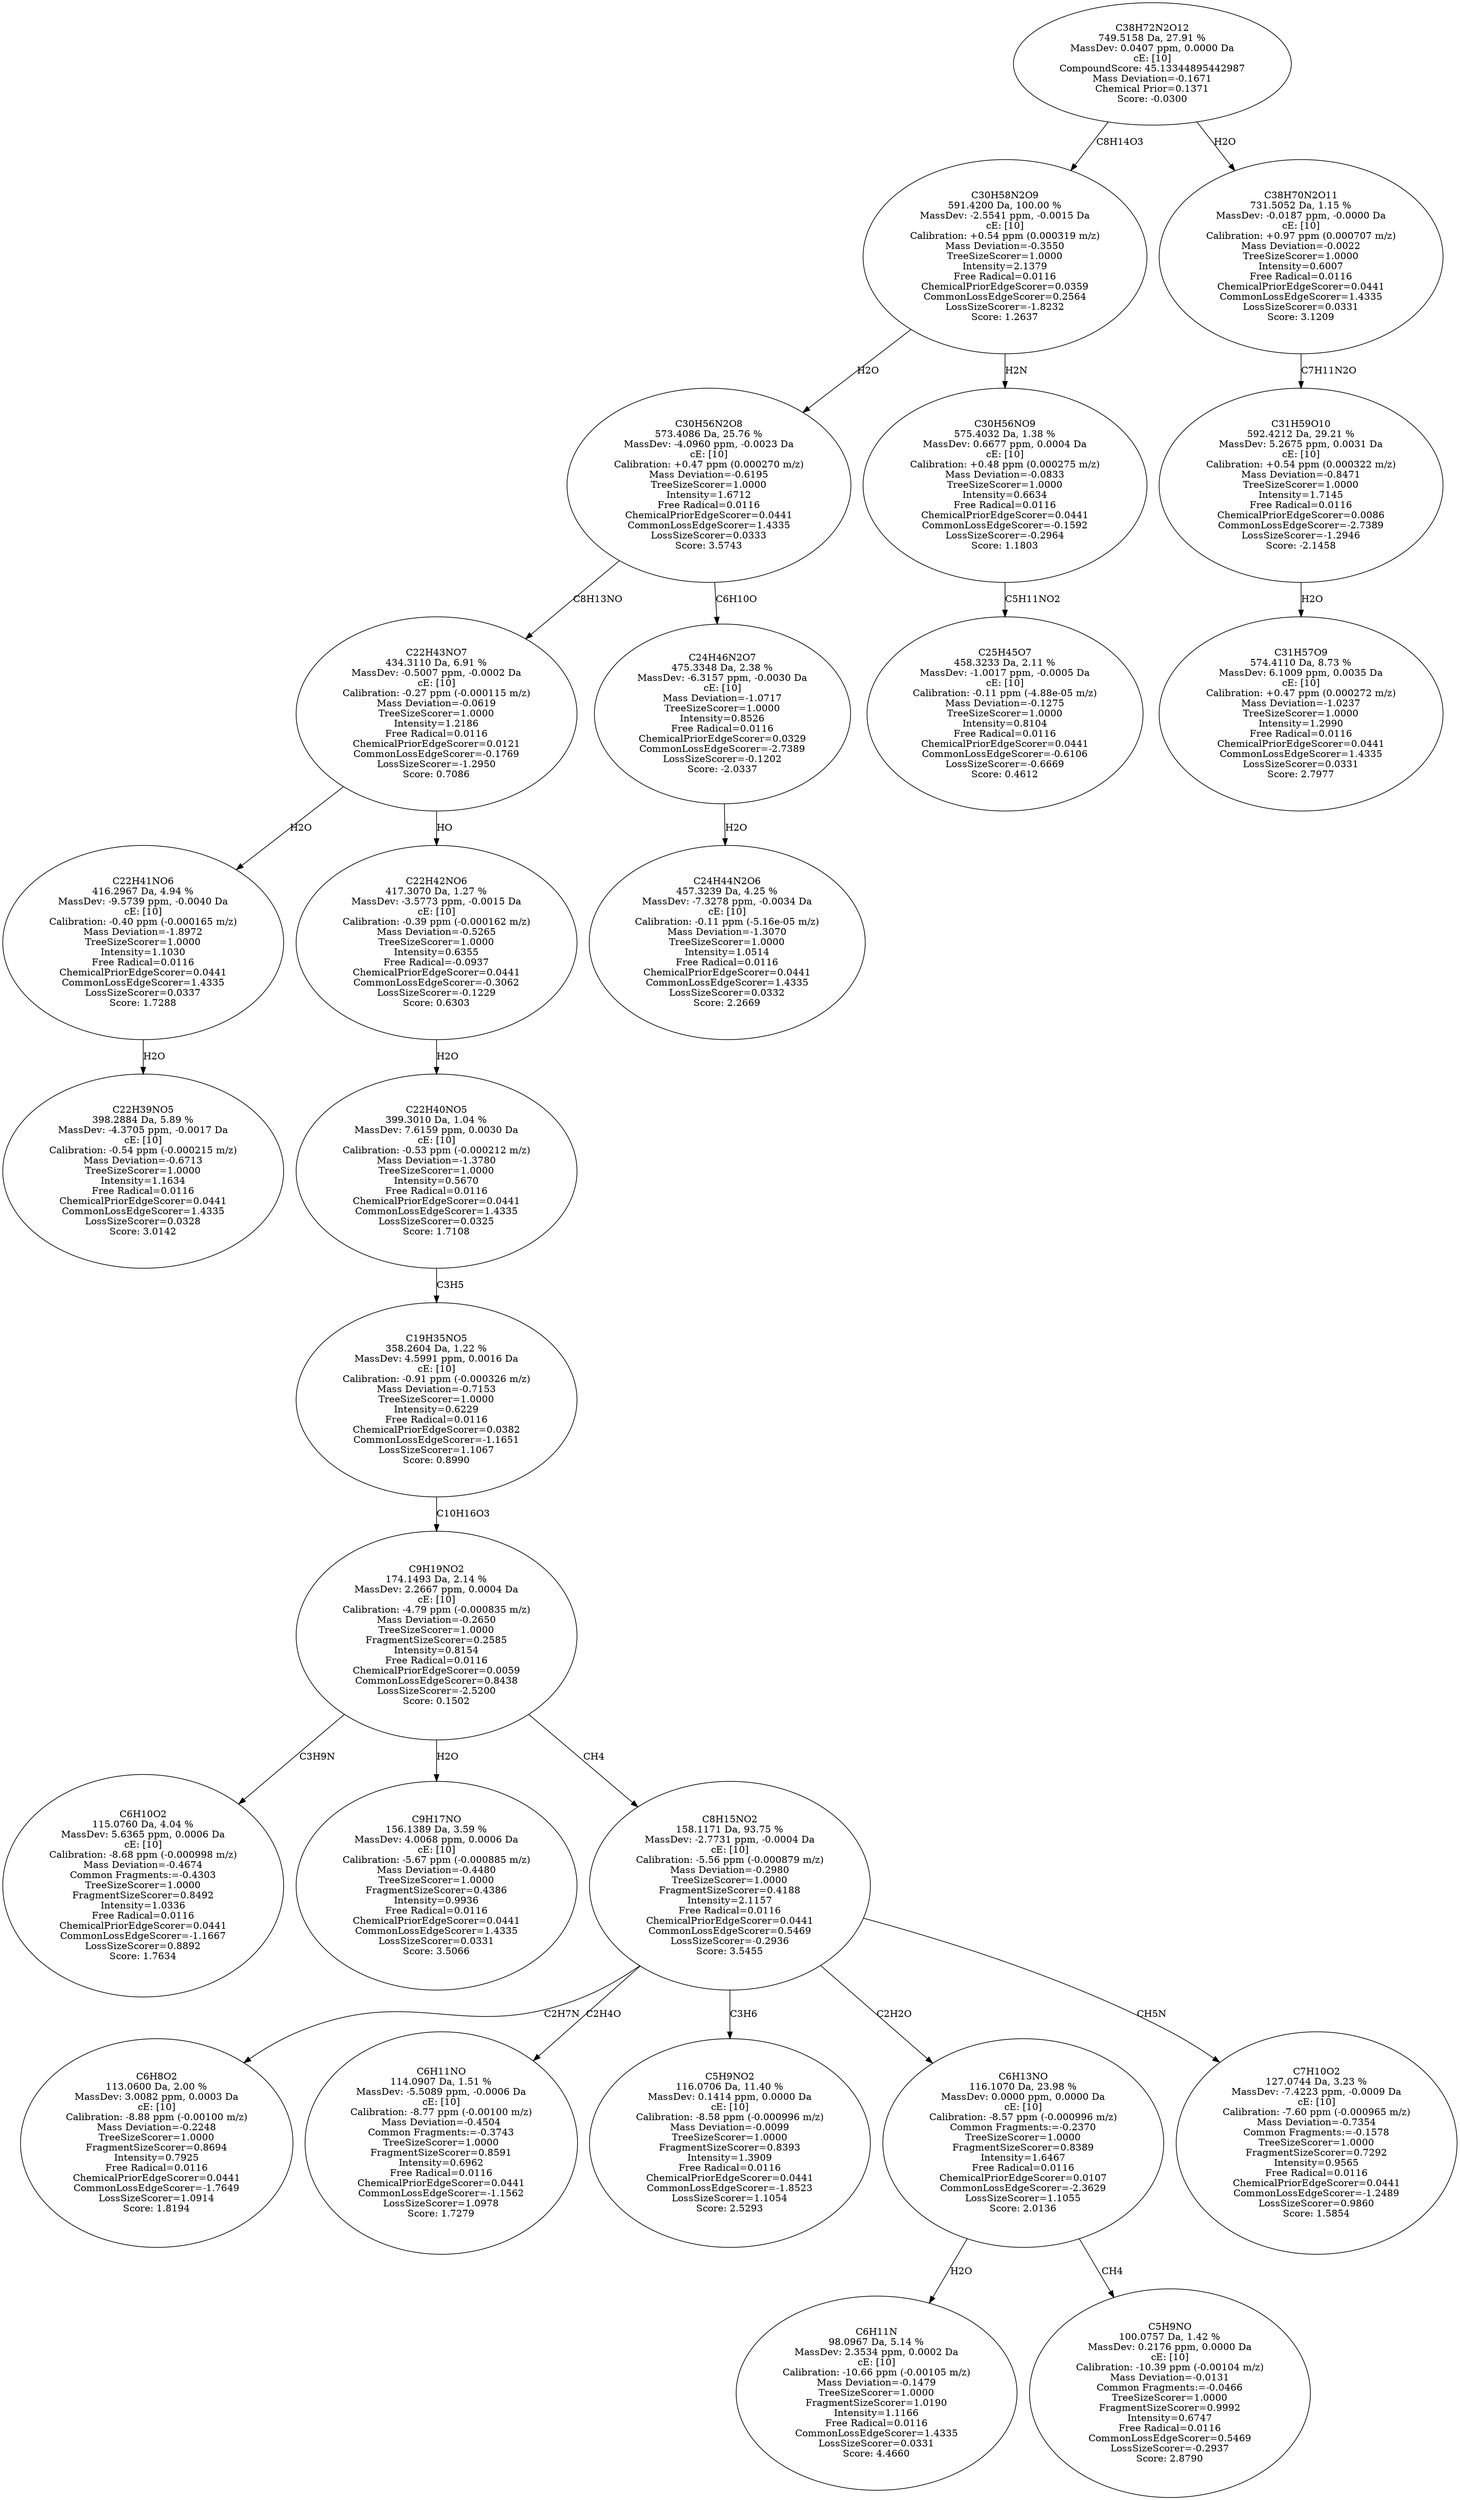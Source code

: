 strict digraph {
v1 [label="C22H39NO5\n398.2884 Da, 5.89 %\nMassDev: -4.3705 ppm, -0.0017 Da\ncE: [10]\nCalibration: -0.54 ppm (-0.000215 m/z)\nMass Deviation=-0.6713\nTreeSizeScorer=1.0000\nIntensity=1.1634\nFree Radical=0.0116\nChemicalPriorEdgeScorer=0.0441\nCommonLossEdgeScorer=1.4335\nLossSizeScorer=0.0328\nScore: 3.0142"];
v2 [label="C22H41NO6\n416.2967 Da, 4.94 %\nMassDev: -9.5739 ppm, -0.0040 Da\ncE: [10]\nCalibration: -0.40 ppm (-0.000165 m/z)\nMass Deviation=-1.8972\nTreeSizeScorer=1.0000\nIntensity=1.1030\nFree Radical=0.0116\nChemicalPriorEdgeScorer=0.0441\nCommonLossEdgeScorer=1.4335\nLossSizeScorer=0.0337\nScore: 1.7288"];
v3 [label="C6H10O2\n115.0760 Da, 4.04 %\nMassDev: 5.6365 ppm, 0.0006 Da\ncE: [10]\nCalibration: -8.68 ppm (-0.000998 m/z)\nMass Deviation=-0.4674\nCommon Fragments:=-0.4303\nTreeSizeScorer=1.0000\nFragmentSizeScorer=0.8492\nIntensity=1.0336\nFree Radical=0.0116\nChemicalPriorEdgeScorer=0.0441\nCommonLossEdgeScorer=-1.1667\nLossSizeScorer=0.8892\nScore: 1.7634"];
v4 [label="C9H17NO\n156.1389 Da, 3.59 %\nMassDev: 4.0068 ppm, 0.0006 Da\ncE: [10]\nCalibration: -5.67 ppm (-0.000885 m/z)\nMass Deviation=-0.4480\nTreeSizeScorer=1.0000\nFragmentSizeScorer=0.4386\nIntensity=0.9936\nFree Radical=0.0116\nChemicalPriorEdgeScorer=0.0441\nCommonLossEdgeScorer=1.4335\nLossSizeScorer=0.0331\nScore: 3.5066"];
v5 [label="C6H8O2\n113.0600 Da, 2.00 %\nMassDev: 3.0082 ppm, 0.0003 Da\ncE: [10]\nCalibration: -8.88 ppm (-0.00100 m/z)\nMass Deviation=-0.2248\nTreeSizeScorer=1.0000\nFragmentSizeScorer=0.8694\nIntensity=0.7925\nFree Radical=0.0116\nChemicalPriorEdgeScorer=0.0441\nCommonLossEdgeScorer=-1.7649\nLossSizeScorer=1.0914\nScore: 1.8194"];
v6 [label="C6H11NO\n114.0907 Da, 1.51 %\nMassDev: -5.5089 ppm, -0.0006 Da\ncE: [10]\nCalibration: -8.77 ppm (-0.00100 m/z)\nMass Deviation=-0.4504\nCommon Fragments:=-0.3743\nTreeSizeScorer=1.0000\nFragmentSizeScorer=0.8591\nIntensity=0.6962\nFree Radical=0.0116\nChemicalPriorEdgeScorer=0.0441\nCommonLossEdgeScorer=-1.1562\nLossSizeScorer=1.0978\nScore: 1.7279"];
v7 [label="C5H9NO2\n116.0706 Da, 11.40 %\nMassDev: 0.1414 ppm, 0.0000 Da\ncE: [10]\nCalibration: -8.58 ppm (-0.000996 m/z)\nMass Deviation=-0.0099\nTreeSizeScorer=1.0000\nFragmentSizeScorer=0.8393\nIntensity=1.3909\nFree Radical=0.0116\nChemicalPriorEdgeScorer=0.0441\nCommonLossEdgeScorer=-1.8523\nLossSizeScorer=1.1054\nScore: 2.5293"];
v8 [label="C6H11N\n98.0967 Da, 5.14 %\nMassDev: 2.3534 ppm, 0.0002 Da\ncE: [10]\nCalibration: -10.66 ppm (-0.00105 m/z)\nMass Deviation=-0.1479\nTreeSizeScorer=1.0000\nFragmentSizeScorer=1.0190\nIntensity=1.1166\nFree Radical=0.0116\nCommonLossEdgeScorer=1.4335\nLossSizeScorer=0.0331\nScore: 4.4660"];
v9 [label="C5H9NO\n100.0757 Da, 1.42 %\nMassDev: 0.2176 ppm, 0.0000 Da\ncE: [10]\nCalibration: -10.39 ppm (-0.00104 m/z)\nMass Deviation=-0.0131\nCommon Fragments:=-0.0466\nTreeSizeScorer=1.0000\nFragmentSizeScorer=0.9992\nIntensity=0.6747\nFree Radical=0.0116\nCommonLossEdgeScorer=0.5469\nLossSizeScorer=-0.2937\nScore: 2.8790"];
v10 [label="C6H13NO\n116.1070 Da, 23.98 %\nMassDev: 0.0000 ppm, 0.0000 Da\ncE: [10]\nCalibration: -8.57 ppm (-0.000996 m/z)\nCommon Fragments:=-0.2370\nTreeSizeScorer=1.0000\nFragmentSizeScorer=0.8389\nIntensity=1.6467\nFree Radical=0.0116\nChemicalPriorEdgeScorer=0.0107\nCommonLossEdgeScorer=-2.3629\nLossSizeScorer=1.1055\nScore: 2.0136"];
v11 [label="C7H10O2\n127.0744 Da, 3.23 %\nMassDev: -7.4223 ppm, -0.0009 Da\ncE: [10]\nCalibration: -7.60 ppm (-0.000965 m/z)\nMass Deviation=-0.7354\nCommon Fragments:=-0.1578\nTreeSizeScorer=1.0000\nFragmentSizeScorer=0.7292\nIntensity=0.9565\nFree Radical=0.0116\nChemicalPriorEdgeScorer=0.0441\nCommonLossEdgeScorer=-1.2489\nLossSizeScorer=0.9860\nScore: 1.5854"];
v12 [label="C8H15NO2\n158.1171 Da, 93.75 %\nMassDev: -2.7731 ppm, -0.0004 Da\ncE: [10]\nCalibration: -5.56 ppm (-0.000879 m/z)\nMass Deviation=-0.2980\nTreeSizeScorer=1.0000\nFragmentSizeScorer=0.4188\nIntensity=2.1157\nFree Radical=0.0116\nChemicalPriorEdgeScorer=0.0441\nCommonLossEdgeScorer=0.5469\nLossSizeScorer=-0.2936\nScore: 3.5455"];
v13 [label="C9H19NO2\n174.1493 Da, 2.14 %\nMassDev: 2.2667 ppm, 0.0004 Da\ncE: [10]\nCalibration: -4.79 ppm (-0.000835 m/z)\nMass Deviation=-0.2650\nTreeSizeScorer=1.0000\nFragmentSizeScorer=0.2585\nIntensity=0.8154\nFree Radical=0.0116\nChemicalPriorEdgeScorer=0.0059\nCommonLossEdgeScorer=0.8438\nLossSizeScorer=-2.5200\nScore: 0.1502"];
v14 [label="C19H35NO5\n358.2604 Da, 1.22 %\nMassDev: 4.5991 ppm, 0.0016 Da\ncE: [10]\nCalibration: -0.91 ppm (-0.000326 m/z)\nMass Deviation=-0.7153\nTreeSizeScorer=1.0000\nIntensity=0.6229\nFree Radical=0.0116\nChemicalPriorEdgeScorer=0.0382\nCommonLossEdgeScorer=-1.1651\nLossSizeScorer=1.1067\nScore: 0.8990"];
v15 [label="C22H40NO5\n399.3010 Da, 1.04 %\nMassDev: 7.6159 ppm, 0.0030 Da\ncE: [10]\nCalibration: -0.53 ppm (-0.000212 m/z)\nMass Deviation=-1.3780\nTreeSizeScorer=1.0000\nIntensity=0.5670\nFree Radical=0.0116\nChemicalPriorEdgeScorer=0.0441\nCommonLossEdgeScorer=1.4335\nLossSizeScorer=0.0325\nScore: 1.7108"];
v16 [label="C22H42NO6\n417.3070 Da, 1.27 %\nMassDev: -3.5773 ppm, -0.0015 Da\ncE: [10]\nCalibration: -0.39 ppm (-0.000162 m/z)\nMass Deviation=-0.5265\nTreeSizeScorer=1.0000\nIntensity=0.6355\nFree Radical=-0.0937\nChemicalPriorEdgeScorer=0.0441\nCommonLossEdgeScorer=-0.3062\nLossSizeScorer=-0.1229\nScore: 0.6303"];
v17 [label="C22H43NO7\n434.3110 Da, 6.91 %\nMassDev: -0.5007 ppm, -0.0002 Da\ncE: [10]\nCalibration: -0.27 ppm (-0.000115 m/z)\nMass Deviation=-0.0619\nTreeSizeScorer=1.0000\nIntensity=1.2186\nFree Radical=0.0116\nChemicalPriorEdgeScorer=0.0121\nCommonLossEdgeScorer=-0.1769\nLossSizeScorer=-1.2950\nScore: 0.7086"];
v18 [label="C24H44N2O6\n457.3239 Da, 4.25 %\nMassDev: -7.3278 ppm, -0.0034 Da\ncE: [10]\nCalibration: -0.11 ppm (-5.16e-05 m/z)\nMass Deviation=-1.3070\nTreeSizeScorer=1.0000\nIntensity=1.0514\nFree Radical=0.0116\nChemicalPriorEdgeScorer=0.0441\nCommonLossEdgeScorer=1.4335\nLossSizeScorer=0.0332\nScore: 2.2669"];
v19 [label="C24H46N2O7\n475.3348 Da, 2.38 %\nMassDev: -6.3157 ppm, -0.0030 Da\ncE: [10]\nMass Deviation=-1.0717\nTreeSizeScorer=1.0000\nIntensity=0.8526\nFree Radical=0.0116\nChemicalPriorEdgeScorer=0.0329\nCommonLossEdgeScorer=-2.7389\nLossSizeScorer=-0.1202\nScore: -2.0337"];
v20 [label="C30H56N2O8\n573.4086 Da, 25.76 %\nMassDev: -4.0960 ppm, -0.0023 Da\ncE: [10]\nCalibration: +0.47 ppm (0.000270 m/z)\nMass Deviation=-0.6195\nTreeSizeScorer=1.0000\nIntensity=1.6712\nFree Radical=0.0116\nChemicalPriorEdgeScorer=0.0441\nCommonLossEdgeScorer=1.4335\nLossSizeScorer=0.0333\nScore: 3.5743"];
v21 [label="C25H45O7\n458.3233 Da, 2.11 %\nMassDev: -1.0017 ppm, -0.0005 Da\ncE: [10]\nCalibration: -0.11 ppm (-4.88e-05 m/z)\nMass Deviation=-0.1275\nTreeSizeScorer=1.0000\nIntensity=0.8104\nFree Radical=0.0116\nChemicalPriorEdgeScorer=0.0441\nCommonLossEdgeScorer=-0.6106\nLossSizeScorer=-0.6669\nScore: 0.4612"];
v22 [label="C30H56NO9\n575.4032 Da, 1.38 %\nMassDev: 0.6677 ppm, 0.0004 Da\ncE: [10]\nCalibration: +0.48 ppm (0.000275 m/z)\nMass Deviation=-0.0833\nTreeSizeScorer=1.0000\nIntensity=0.6634\nFree Radical=0.0116\nChemicalPriorEdgeScorer=0.0441\nCommonLossEdgeScorer=-0.1592\nLossSizeScorer=-0.2964\nScore: 1.1803"];
v23 [label="C30H58N2O9\n591.4200 Da, 100.00 %\nMassDev: -2.5541 ppm, -0.0015 Da\ncE: [10]\nCalibration: +0.54 ppm (0.000319 m/z)\nMass Deviation=-0.3550\nTreeSizeScorer=1.0000\nIntensity=2.1379\nFree Radical=0.0116\nChemicalPriorEdgeScorer=0.0359\nCommonLossEdgeScorer=0.2564\nLossSizeScorer=-1.8232\nScore: 1.2637"];
v24 [label="C31H57O9\n574.4110 Da, 8.73 %\nMassDev: 6.1009 ppm, 0.0035 Da\ncE: [10]\nCalibration: +0.47 ppm (0.000272 m/z)\nMass Deviation=-1.0237\nTreeSizeScorer=1.0000\nIntensity=1.2990\nFree Radical=0.0116\nChemicalPriorEdgeScorer=0.0441\nCommonLossEdgeScorer=1.4335\nLossSizeScorer=0.0331\nScore: 2.7977"];
v25 [label="C31H59O10\n592.4212 Da, 29.21 %\nMassDev: 5.2675 ppm, 0.0031 Da\ncE: [10]\nCalibration: +0.54 ppm (0.000322 m/z)\nMass Deviation=-0.8471\nTreeSizeScorer=1.0000\nIntensity=1.7145\nFree Radical=0.0116\nChemicalPriorEdgeScorer=0.0086\nCommonLossEdgeScorer=-2.7389\nLossSizeScorer=-1.2946\nScore: -2.1458"];
v26 [label="C38H70N2O11\n731.5052 Da, 1.15 %\nMassDev: -0.0187 ppm, -0.0000 Da\ncE: [10]\nCalibration: +0.97 ppm (0.000707 m/z)\nMass Deviation=-0.0022\nTreeSizeScorer=1.0000\nIntensity=0.6007\nFree Radical=0.0116\nChemicalPriorEdgeScorer=0.0441\nCommonLossEdgeScorer=1.4335\nLossSizeScorer=0.0331\nScore: 3.1209"];
v27 [label="C38H72N2O12\n749.5158 Da, 27.91 %\nMassDev: 0.0407 ppm, 0.0000 Da\ncE: [10]\nCompoundScore: 45.13344895442987\nMass Deviation=-0.1671\nChemical Prior=0.1371\nScore: -0.0300"];
v2 -> v1 [label="H2O"];
v17 -> v2 [label="H2O"];
v13 -> v3 [label="C3H9N"];
v13 -> v4 [label="H2O"];
v12 -> v5 [label="C2H7N"];
v12 -> v6 [label="C2H4O"];
v12 -> v7 [label="C3H6"];
v10 -> v8 [label="H2O"];
v10 -> v9 [label="CH4"];
v12 -> v10 [label="C2H2O"];
v12 -> v11 [label="CH5N"];
v13 -> v12 [label="CH4"];
v14 -> v13 [label="C10H16O3"];
v15 -> v14 [label="C3H5"];
v16 -> v15 [label="H2O"];
v17 -> v16 [label="HO"];
v20 -> v17 [label="C8H13NO"];
v19 -> v18 [label="H2O"];
v20 -> v19 [label="C6H10O"];
v23 -> v20 [label="H2O"];
v22 -> v21 [label="C5H11NO2"];
v23 -> v22 [label="H2N"];
v27 -> v23 [label="C8H14O3"];
v25 -> v24 [label="H2O"];
v26 -> v25 [label="C7H11N2O"];
v27 -> v26 [label="H2O"];
}